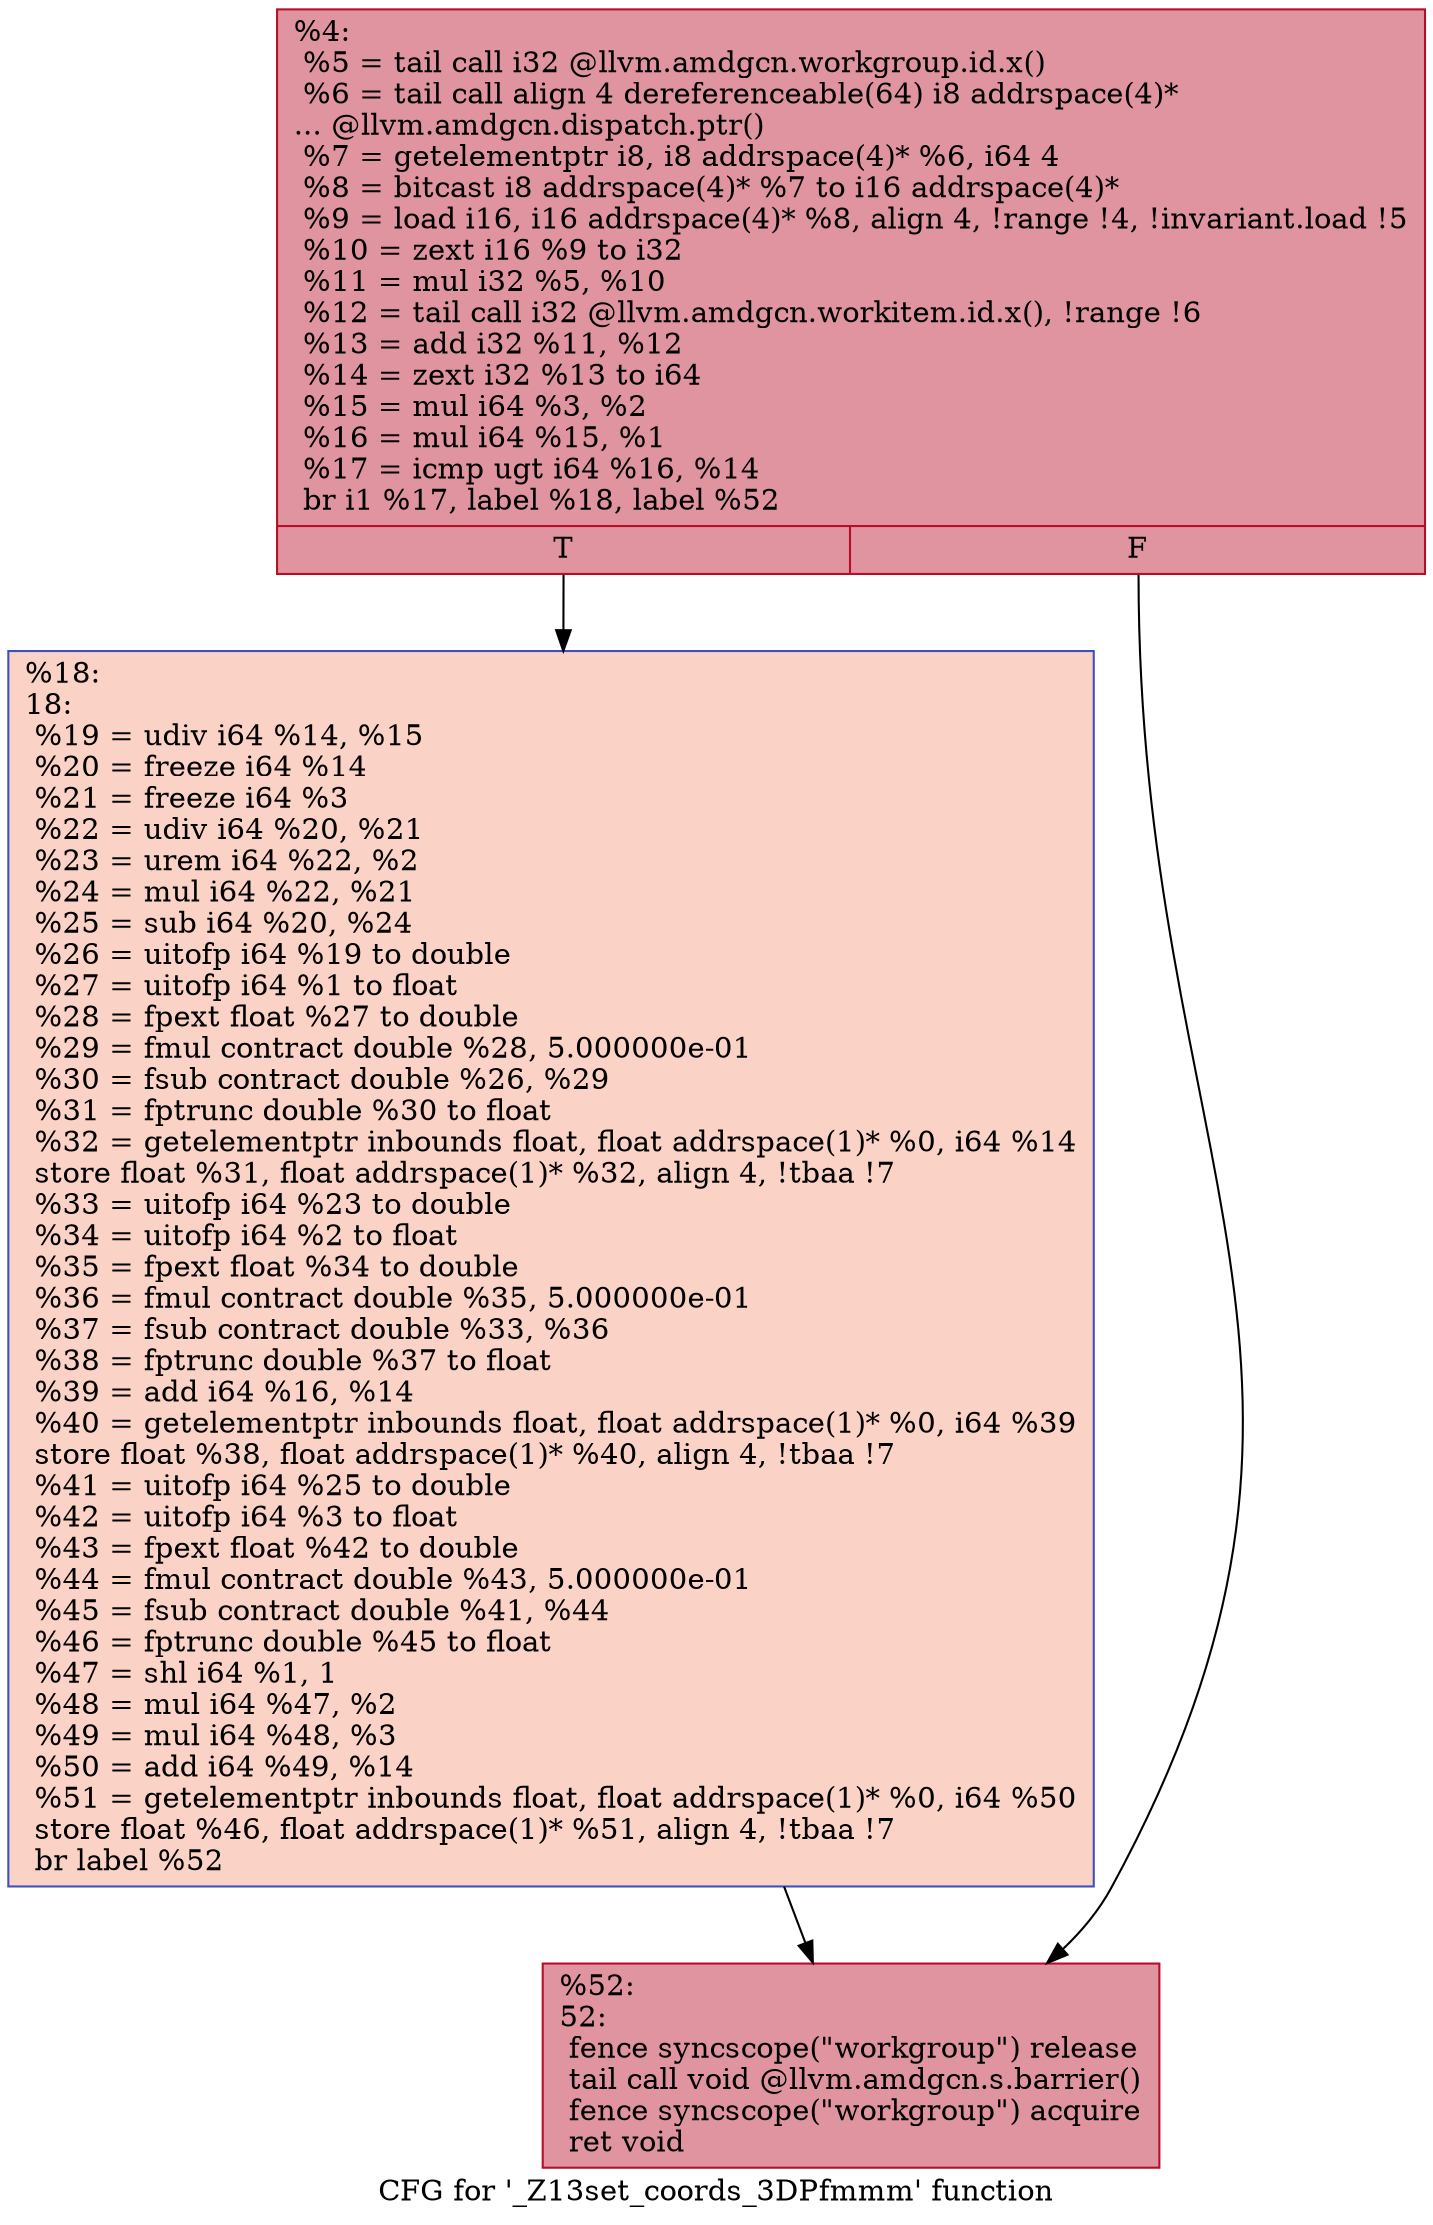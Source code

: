 digraph "CFG for '_Z13set_coords_3DPfmmm' function" {
	label="CFG for '_Z13set_coords_3DPfmmm' function";

	Node0x582b540 [shape=record,color="#b70d28ff", style=filled, fillcolor="#b70d2870",label="{%4:\l  %5 = tail call i32 @llvm.amdgcn.workgroup.id.x()\l  %6 = tail call align 4 dereferenceable(64) i8 addrspace(4)*\l... @llvm.amdgcn.dispatch.ptr()\l  %7 = getelementptr i8, i8 addrspace(4)* %6, i64 4\l  %8 = bitcast i8 addrspace(4)* %7 to i16 addrspace(4)*\l  %9 = load i16, i16 addrspace(4)* %8, align 4, !range !4, !invariant.load !5\l  %10 = zext i16 %9 to i32\l  %11 = mul i32 %5, %10\l  %12 = tail call i32 @llvm.amdgcn.workitem.id.x(), !range !6\l  %13 = add i32 %11, %12\l  %14 = zext i32 %13 to i64\l  %15 = mul i64 %3, %2\l  %16 = mul i64 %15, %1\l  %17 = icmp ugt i64 %16, %14\l  br i1 %17, label %18, label %52\l|{<s0>T|<s1>F}}"];
	Node0x582b540:s0 -> Node0x582d630;
	Node0x582b540:s1 -> Node0x582d6c0;
	Node0x582d630 [shape=record,color="#3d50c3ff", style=filled, fillcolor="#f59c7d70",label="{%18:\l18:                                               \l  %19 = udiv i64 %14, %15\l  %20 = freeze i64 %14\l  %21 = freeze i64 %3\l  %22 = udiv i64 %20, %21\l  %23 = urem i64 %22, %2\l  %24 = mul i64 %22, %21\l  %25 = sub i64 %20, %24\l  %26 = uitofp i64 %19 to double\l  %27 = uitofp i64 %1 to float\l  %28 = fpext float %27 to double\l  %29 = fmul contract double %28, 5.000000e-01\l  %30 = fsub contract double %26, %29\l  %31 = fptrunc double %30 to float\l  %32 = getelementptr inbounds float, float addrspace(1)* %0, i64 %14\l  store float %31, float addrspace(1)* %32, align 4, !tbaa !7\l  %33 = uitofp i64 %23 to double\l  %34 = uitofp i64 %2 to float\l  %35 = fpext float %34 to double\l  %36 = fmul contract double %35, 5.000000e-01\l  %37 = fsub contract double %33, %36\l  %38 = fptrunc double %37 to float\l  %39 = add i64 %16, %14\l  %40 = getelementptr inbounds float, float addrspace(1)* %0, i64 %39\l  store float %38, float addrspace(1)* %40, align 4, !tbaa !7\l  %41 = uitofp i64 %25 to double\l  %42 = uitofp i64 %3 to float\l  %43 = fpext float %42 to double\l  %44 = fmul contract double %43, 5.000000e-01\l  %45 = fsub contract double %41, %44\l  %46 = fptrunc double %45 to float\l  %47 = shl i64 %1, 1\l  %48 = mul i64 %47, %2\l  %49 = mul i64 %48, %3\l  %50 = add i64 %49, %14\l  %51 = getelementptr inbounds float, float addrspace(1)* %0, i64 %50\l  store float %46, float addrspace(1)* %51, align 4, !tbaa !7\l  br label %52\l}"];
	Node0x582d630 -> Node0x582d6c0;
	Node0x582d6c0 [shape=record,color="#b70d28ff", style=filled, fillcolor="#b70d2870",label="{%52:\l52:                                               \l  fence syncscope(\"workgroup\") release\l  tail call void @llvm.amdgcn.s.barrier()\l  fence syncscope(\"workgroup\") acquire\l  ret void\l}"];
}
